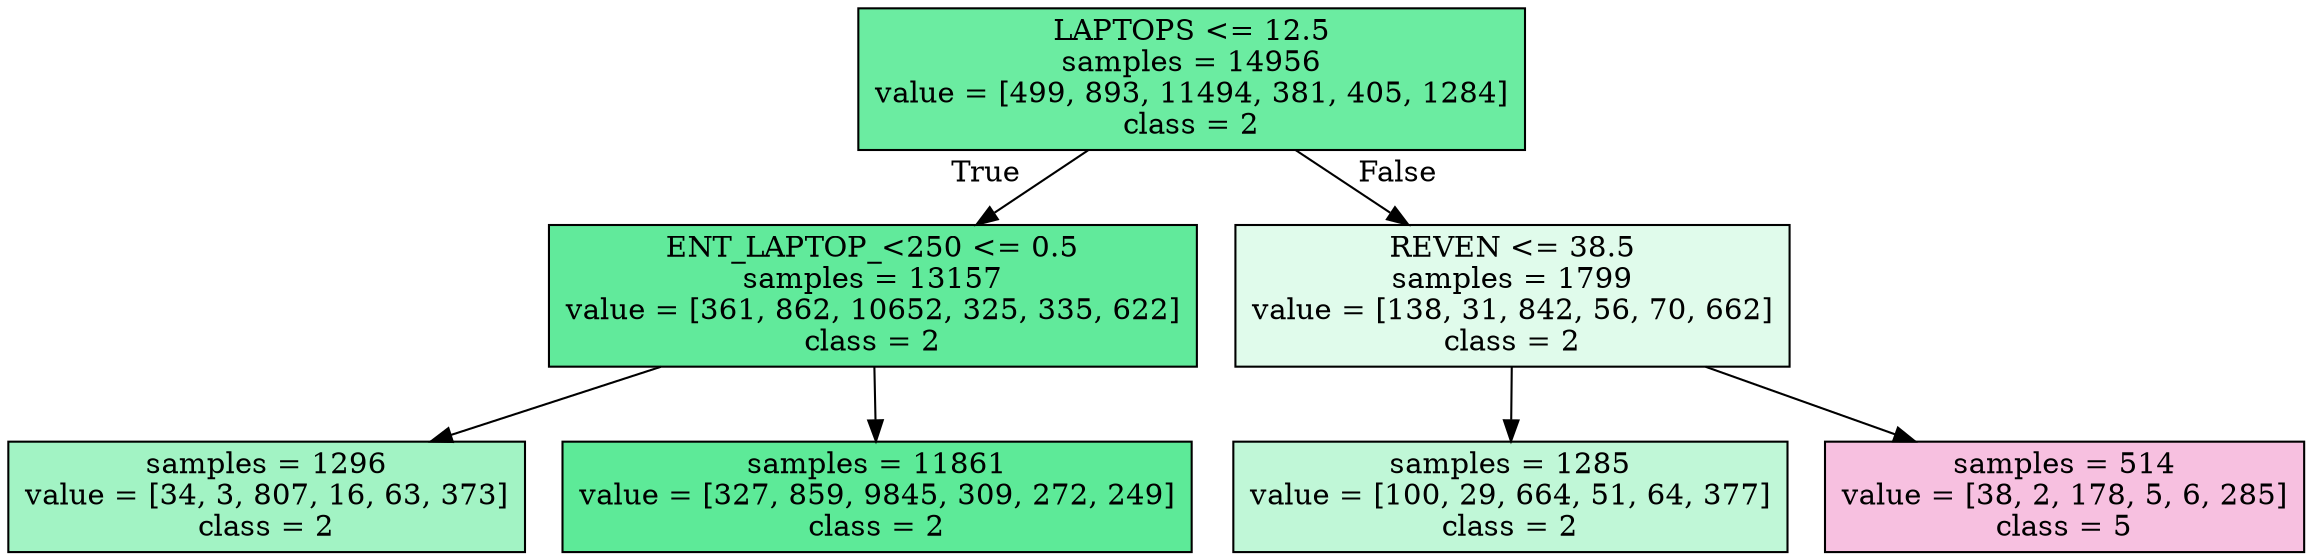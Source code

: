 digraph Tree {
node [shape=box, style="filled", color="black"] ;
0 [label="LAPTOPS <= 12.5\nsamples = 14956\nvalue = [499, 893, 11494, 381, 405, 1284]\nclass = 2", fillcolor="#6beca1"] ;
1 [label="ENT_LAPTOP_<250 <= 0.5\nsamples = 13157\nvalue = [361, 862, 10652, 325, 335, 622]\nclass = 2", fillcolor="#61ea9b"] ;
0 -> 1 [labeldistance=2.5, labelangle=45, headlabel="True"] ;
2 [label="samples = 1296\nvalue = [34, 3, 807, 16, 63, 373]\nclass = 2", fillcolor="#a2f3c4"] ;
1 -> 2 ;
3 [label="samples = 11861\nvalue = [327, 859, 9845, 309, 272, 249]\nclass = 2", fillcolor="#5dea98"] ;
1 -> 3 ;
4 [label="REVEN <= 38.5\nsamples = 1799\nvalue = [138, 31, 842, 56, 70, 662]\nclass = 2", fillcolor="#e0fbeb"] ;
0 -> 4 [labeldistance=2.5, labelangle=-45, headlabel="False"] ;
5 [label="samples = 1285\nvalue = [100, 29, 664, 51, 64, 377]\nclass = 2", fillcolor="#c0f7d7"] ;
4 -> 5 ;
6 [label="samples = 514\nvalue = [38, 2, 178, 5, 6, 285]\nclass = 5", fillcolor="#f7c0e0"] ;
4 -> 6 ;
}